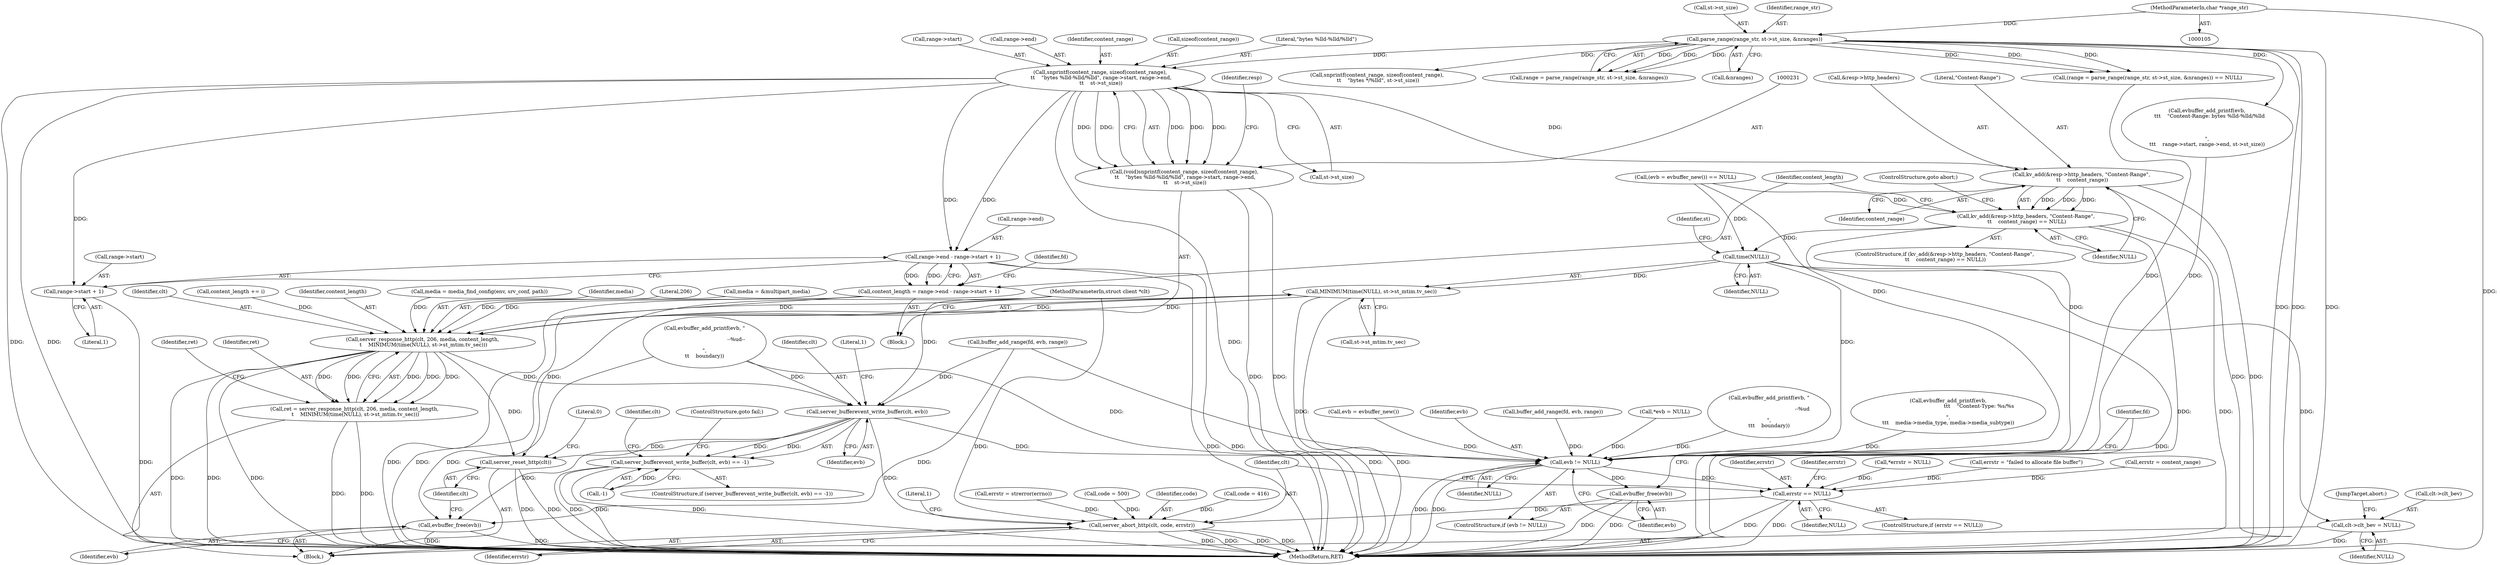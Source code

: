 digraph "1_src_142cfc82b932bc211218fbd7bdda8c7ce83f19df_1@API" {
"1000232" [label="(Call,snprintf(content_range, sizeof(content_range),\n \t\t    \"bytes %lld-%lld/%lld\", range->start, range->end,\n \t\t    st->st_size))"];
"1000172" [label="(Call,parse_range(range_str, st->st_size, &nranges))"];
"1000110" [label="(MethodParameterIn,char *range_str)"];
"1000230" [label="(Call,(void)snprintf(content_range, sizeof(content_range),\n \t\t    \"bytes %lld-%lld/%lld\", range->start, range->end,\n \t\t    st->st_size))"];
"1000248" [label="(Call,kv_add(&resp->http_headers, \"Content-Range\",\n \t\t    content_range))"];
"1000247" [label="(Call,kv_add(&resp->http_headers, \"Content-Range\",\n \t\t    content_range) == NULL)"];
"1000419" [label="(Call,time(NULL))"];
"1000418" [label="(Call,MINIMUM(time(NULL), st->st_mtim.tv_sec))"];
"1000413" [label="(Call,server_response_http(clt, 206, media, content_length,\n \t    MINIMUM(time(NULL), st->st_mtim.tv_sec)))"];
"1000411" [label="(Call,ret = server_response_http(clt, 206, media, content_length,\n \t    MINIMUM(time(NULL), st->st_mtim.tv_sec)))"];
"1000437" [label="(Call,server_bufferevent_write_buffer(clt, evb))"];
"1000436" [label="(Call,server_bufferevent_write_buffer(clt, evb) == -1)"];
"1000471" [label="(Call,evbuffer_free(evb))"];
"1000473" [label="(Call,server_reset_http(clt))"];
"1000496" [label="(Call,evb != NULL)"];
"1000499" [label="(Call,evbuffer_free(evb))"];
"1000509" [label="(Call,errstr == NULL)"];
"1000516" [label="(Call,server_abort_http(clt, code, errstr))"];
"1000489" [label="(Call,clt->clt_bev = NULL)"];
"1000259" [label="(Call,range->end - range->start + 1)"];
"1000257" [label="(Call,content_length = range->end - range->start + 1)"];
"1000263" [label="(Call,range->start + 1)"];
"1000292" [label="(Call,evbuffer_add_printf(evb, \"\r\n--%ud\r\n\",\n\t\t\t    boundary))"];
"1000509" [label="(Call,errstr == NULL)"];
"1000243" [label="(Call,st->st_size)"];
"1000445" [label="(Identifier,clt)"];
"1000258" [label="(Identifier,content_length)"];
"1000186" [label="(Call,snprintf(content_range, sizeof(content_range),\n \t\t    \"bytes */%lld\", st->st_size))"];
"1000257" [label="(Call,content_length = range->end - range->start + 1)"];
"1000232" [label="(Call,snprintf(content_range, sizeof(content_range),\n \t\t    \"bytes %lld-%lld/%lld\", range->start, range->end,\n \t\t    st->st_size))"];
"1000522" [label="(Literal,1)"];
"1000270" [label="(Call,buffer_add_range(fd, evb, range))"];
"1000498" [label="(Identifier,NULL)"];
"1000271" [label="(Identifier,fd)"];
"1000494" [label="(JumpTarget,abort:)"];
"1000441" [label="(Literal,1)"];
"1000511" [label="(Identifier,NULL)"];
"1000240" [label="(Call,range->end)"];
"1000233" [label="(Identifier,content_range)"];
"1000306" [label="(Call,evbuffer_add_printf(evb,\n\t\t\t    \"Content-Type: %s/%s\r\n\",\n\t\t\t    media->media_type, media->media_subtype))"];
"1000510" [label="(Identifier,errstr)"];
"1000170" [label="(Call,range = parse_range(range_str, st->st_size, &nranges))"];
"1000234" [label="(Call,sizeof(content_range))"];
"1000236" [label="(Literal,\"bytes %lld-%lld/%lld\")"];
"1000325" [label="(Call,evbuffer_add_printf(evb,\n \t\t\t    \"Content-Range: bytes %lld-%lld/%lld\r\n\r\n\",\n\t\t\t    range->start, range->end, st->st_size))"];
"1000512" [label="(Call,errstr = strerror(errno))"];
"1000503" [label="(Identifier,fd)"];
"1000247" [label="(Call,kv_add(&resp->http_headers, \"Content-Range\",\n \t\t    content_range) == NULL)"];
"1000495" [label="(ControlStructure,if (evb != NULL))"];
"1000401" [label="(Call,media = &multipart_media)"];
"1000473" [label="(Call,server_reset_http(clt))"];
"1000177" [label="(Call,&nranges)"];
"1000256" [label="(ControlStructure,goto abort;)"];
"1000513" [label="(Identifier,errstr)"];
"1000215" [label="(Call,(evb = evbuffer_new()) == NULL)"];
"1000496" [label="(Call,evb != NULL)"];
"1000248" [label="(Call,kv_add(&resp->http_headers, \"Content-Range\",\n \t\t    content_range))"];
"1000414" [label="(Identifier,clt)"];
"1000251" [label="(Identifier,resp)"];
"1000216" [label="(Call,evb = evbuffer_new())"];
"1000169" [label="(Call,(range = parse_range(range_str, st->st_size, &nranges)) == NULL)"];
"1000264" [label="(Call,range->start)"];
"1000375" [label="(Call,content_length += i)"];
"1000489" [label="(Call,clt->clt_bev = NULL)"];
"1000423" [label="(Identifier,st)"];
"1000263" [label="(Call,range->start + 1)"];
"1000438" [label="(Identifier,clt)"];
"1000260" [label="(Call,range->end)"];
"1000523" [label="(MethodReturn,RET)"];
"1000436" [label="(Call,server_bufferevent_write_buffer(clt, evb) == -1)"];
"1000497" [label="(Identifier,evb)"];
"1000437" [label="(Call,server_bufferevent_write_buffer(clt, evb))"];
"1000490" [label="(Call,clt->clt_bev)"];
"1000427" [label="(Identifier,ret)"];
"1000345" [label="(Call,buffer_add_range(fd, evb, range))"];
"1000249" [label="(Call,&resp->http_headers)"];
"1000517" [label="(Identifier,clt)"];
"1000111" [label="(Block,)"];
"1000110" [label="(MethodParameterIn,char *range_str)"];
"1000474" [label="(Identifier,clt)"];
"1000230" [label="(Call,(void)snprintf(content_range, sizeof(content_range),\n \t\t    \"bytes %lld-%lld/%lld\", range->start, range->end,\n \t\t    st->st_size))"];
"1000153" [label="(Call,*errstr = NULL)"];
"1000107" [label="(MethodParameterIn,struct client *clt)"];
"1000421" [label="(Call,st->st_mtim.tv_sec)"];
"1000476" [label="(Literal,0)"];
"1000253" [label="(Literal,\"Content-Range\")"];
"1000368" [label="(Call,evbuffer_add_printf(evb, \"\r\n--%ud--\r\n\",\n\t\t    boundary))"];
"1000134" [label="(Call,*evb = NULL)"];
"1000516" [label="(Call,server_abort_http(clt, code, errstr))"];
"1000174" [label="(Call,st->st_size)"];
"1000420" [label="(Identifier,NULL)"];
"1000417" [label="(Identifier,content_length)"];
"1000259" [label="(Call,range->end - range->start + 1)"];
"1000208" [label="(Call,media = media_find_config(env, srv_conf, path))"];
"1000519" [label="(Identifier,errstr)"];
"1000254" [label="(Identifier,content_range)"];
"1000439" [label="(Identifier,evb)"];
"1000139" [label="(Call,code = 500)"];
"1000413" [label="(Call,server_response_http(clt, 206, media, content_length,\n \t    MINIMUM(time(NULL), st->st_mtim.tv_sec)))"];
"1000500" [label="(Identifier,evb)"];
"1000221" [label="(Call,errstr = \"failed to allocate file buffer\")"];
"1000246" [label="(ControlStructure,if (kv_add(&resp->http_headers, \"Content-Range\",\n \t\t    content_range) == NULL))"];
"1000267" [label="(Literal,1)"];
"1000411" [label="(Call,ret = server_response_http(clt, 206, media, content_length,\n \t    MINIMUM(time(NULL), st->st_mtim.tv_sec)))"];
"1000194" [label="(Call,errstr = content_range)"];
"1000416" [label="(Identifier,media)"];
"1000518" [label="(Identifier,code)"];
"1000499" [label="(Call,evbuffer_free(evb))"];
"1000471" [label="(Call,evbuffer_free(evb))"];
"1000418" [label="(Call,MINIMUM(time(NULL), st->st_mtim.tv_sec))"];
"1000419" [label="(Call,time(NULL))"];
"1000237" [label="(Call,range->start)"];
"1000229" [label="(Block,)"];
"1000472" [label="(Identifier,evb)"];
"1000508" [label="(ControlStructure,if (errstr == NULL))"];
"1000255" [label="(Identifier,NULL)"];
"1000493" [label="(Identifier,NULL)"];
"1000412" [label="(Identifier,ret)"];
"1000440" [label="(Call,-1)"];
"1000173" [label="(Identifier,range_str)"];
"1000415" [label="(Literal,206)"];
"1000172" [label="(Call,parse_range(range_str, st->st_size, &nranges))"];
"1000442" [label="(ControlStructure,goto fail;)"];
"1000435" [label="(ControlStructure,if (server_bufferevent_write_buffer(clt, evb) == -1))"];
"1000181" [label="(Call,code = 416)"];
"1000232" -> "1000230"  [label="AST: "];
"1000232" -> "1000243"  [label="CFG: "];
"1000233" -> "1000232"  [label="AST: "];
"1000234" -> "1000232"  [label="AST: "];
"1000236" -> "1000232"  [label="AST: "];
"1000237" -> "1000232"  [label="AST: "];
"1000240" -> "1000232"  [label="AST: "];
"1000243" -> "1000232"  [label="AST: "];
"1000230" -> "1000232"  [label="CFG: "];
"1000232" -> "1000523"  [label="DDG: "];
"1000232" -> "1000523"  [label="DDG: "];
"1000232" -> "1000523"  [label="DDG: "];
"1000232" -> "1000230"  [label="DDG: "];
"1000232" -> "1000230"  [label="DDG: "];
"1000232" -> "1000230"  [label="DDG: "];
"1000232" -> "1000230"  [label="DDG: "];
"1000232" -> "1000230"  [label="DDG: "];
"1000172" -> "1000232"  [label="DDG: "];
"1000232" -> "1000248"  [label="DDG: "];
"1000232" -> "1000259"  [label="DDG: "];
"1000232" -> "1000259"  [label="DDG: "];
"1000232" -> "1000263"  [label="DDG: "];
"1000172" -> "1000170"  [label="AST: "];
"1000172" -> "1000177"  [label="CFG: "];
"1000173" -> "1000172"  [label="AST: "];
"1000174" -> "1000172"  [label="AST: "];
"1000177" -> "1000172"  [label="AST: "];
"1000170" -> "1000172"  [label="CFG: "];
"1000172" -> "1000523"  [label="DDG: "];
"1000172" -> "1000523"  [label="DDG: "];
"1000172" -> "1000523"  [label="DDG: "];
"1000172" -> "1000169"  [label="DDG: "];
"1000172" -> "1000169"  [label="DDG: "];
"1000172" -> "1000169"  [label="DDG: "];
"1000172" -> "1000170"  [label="DDG: "];
"1000172" -> "1000170"  [label="DDG: "];
"1000172" -> "1000170"  [label="DDG: "];
"1000110" -> "1000172"  [label="DDG: "];
"1000172" -> "1000186"  [label="DDG: "];
"1000172" -> "1000325"  [label="DDG: "];
"1000110" -> "1000105"  [label="AST: "];
"1000110" -> "1000523"  [label="DDG: "];
"1000230" -> "1000229"  [label="AST: "];
"1000231" -> "1000230"  [label="AST: "];
"1000251" -> "1000230"  [label="CFG: "];
"1000230" -> "1000523"  [label="DDG: "];
"1000230" -> "1000523"  [label="DDG: "];
"1000248" -> "1000247"  [label="AST: "];
"1000248" -> "1000254"  [label="CFG: "];
"1000249" -> "1000248"  [label="AST: "];
"1000253" -> "1000248"  [label="AST: "];
"1000254" -> "1000248"  [label="AST: "];
"1000255" -> "1000248"  [label="CFG: "];
"1000248" -> "1000523"  [label="DDG: "];
"1000248" -> "1000523"  [label="DDG: "];
"1000248" -> "1000247"  [label="DDG: "];
"1000248" -> "1000247"  [label="DDG: "];
"1000248" -> "1000247"  [label="DDG: "];
"1000247" -> "1000246"  [label="AST: "];
"1000247" -> "1000255"  [label="CFG: "];
"1000255" -> "1000247"  [label="AST: "];
"1000256" -> "1000247"  [label="CFG: "];
"1000258" -> "1000247"  [label="CFG: "];
"1000247" -> "1000523"  [label="DDG: "];
"1000247" -> "1000523"  [label="DDG: "];
"1000215" -> "1000247"  [label="DDG: "];
"1000247" -> "1000419"  [label="DDG: "];
"1000247" -> "1000496"  [label="DDG: "];
"1000419" -> "1000418"  [label="AST: "];
"1000419" -> "1000420"  [label="CFG: "];
"1000420" -> "1000419"  [label="AST: "];
"1000423" -> "1000419"  [label="CFG: "];
"1000419" -> "1000523"  [label="DDG: "];
"1000419" -> "1000418"  [label="DDG: "];
"1000215" -> "1000419"  [label="DDG: "];
"1000419" -> "1000489"  [label="DDG: "];
"1000419" -> "1000496"  [label="DDG: "];
"1000418" -> "1000413"  [label="AST: "];
"1000418" -> "1000421"  [label="CFG: "];
"1000421" -> "1000418"  [label="AST: "];
"1000413" -> "1000418"  [label="CFG: "];
"1000418" -> "1000523"  [label="DDG: "];
"1000418" -> "1000523"  [label="DDG: "];
"1000418" -> "1000413"  [label="DDG: "];
"1000418" -> "1000413"  [label="DDG: "];
"1000413" -> "1000411"  [label="AST: "];
"1000414" -> "1000413"  [label="AST: "];
"1000415" -> "1000413"  [label="AST: "];
"1000416" -> "1000413"  [label="AST: "];
"1000417" -> "1000413"  [label="AST: "];
"1000411" -> "1000413"  [label="CFG: "];
"1000413" -> "1000523"  [label="DDG: "];
"1000413" -> "1000523"  [label="DDG: "];
"1000413" -> "1000523"  [label="DDG: "];
"1000413" -> "1000411"  [label="DDG: "];
"1000413" -> "1000411"  [label="DDG: "];
"1000413" -> "1000411"  [label="DDG: "];
"1000413" -> "1000411"  [label="DDG: "];
"1000413" -> "1000411"  [label="DDG: "];
"1000107" -> "1000413"  [label="DDG: "];
"1000208" -> "1000413"  [label="DDG: "];
"1000401" -> "1000413"  [label="DDG: "];
"1000375" -> "1000413"  [label="DDG: "];
"1000257" -> "1000413"  [label="DDG: "];
"1000413" -> "1000437"  [label="DDG: "];
"1000413" -> "1000473"  [label="DDG: "];
"1000411" -> "1000111"  [label="AST: "];
"1000412" -> "1000411"  [label="AST: "];
"1000427" -> "1000411"  [label="CFG: "];
"1000411" -> "1000523"  [label="DDG: "];
"1000411" -> "1000523"  [label="DDG: "];
"1000437" -> "1000436"  [label="AST: "];
"1000437" -> "1000439"  [label="CFG: "];
"1000438" -> "1000437"  [label="AST: "];
"1000439" -> "1000437"  [label="AST: "];
"1000441" -> "1000437"  [label="CFG: "];
"1000437" -> "1000436"  [label="DDG: "];
"1000437" -> "1000436"  [label="DDG: "];
"1000107" -> "1000437"  [label="DDG: "];
"1000368" -> "1000437"  [label="DDG: "];
"1000270" -> "1000437"  [label="DDG: "];
"1000437" -> "1000471"  [label="DDG: "];
"1000437" -> "1000473"  [label="DDG: "];
"1000437" -> "1000496"  [label="DDG: "];
"1000437" -> "1000516"  [label="DDG: "];
"1000436" -> "1000435"  [label="AST: "];
"1000436" -> "1000440"  [label="CFG: "];
"1000440" -> "1000436"  [label="AST: "];
"1000442" -> "1000436"  [label="CFG: "];
"1000445" -> "1000436"  [label="CFG: "];
"1000436" -> "1000523"  [label="DDG: "];
"1000436" -> "1000523"  [label="DDG: "];
"1000436" -> "1000523"  [label="DDG: "];
"1000440" -> "1000436"  [label="DDG: "];
"1000471" -> "1000111"  [label="AST: "];
"1000471" -> "1000472"  [label="CFG: "];
"1000472" -> "1000471"  [label="AST: "];
"1000474" -> "1000471"  [label="CFG: "];
"1000471" -> "1000523"  [label="DDG: "];
"1000471" -> "1000523"  [label="DDG: "];
"1000368" -> "1000471"  [label="DDG: "];
"1000270" -> "1000471"  [label="DDG: "];
"1000473" -> "1000111"  [label="AST: "];
"1000473" -> "1000474"  [label="CFG: "];
"1000474" -> "1000473"  [label="AST: "];
"1000476" -> "1000473"  [label="CFG: "];
"1000473" -> "1000523"  [label="DDG: "];
"1000473" -> "1000523"  [label="DDG: "];
"1000107" -> "1000473"  [label="DDG: "];
"1000496" -> "1000495"  [label="AST: "];
"1000496" -> "1000498"  [label="CFG: "];
"1000497" -> "1000496"  [label="AST: "];
"1000498" -> "1000496"  [label="AST: "];
"1000500" -> "1000496"  [label="CFG: "];
"1000503" -> "1000496"  [label="CFG: "];
"1000496" -> "1000523"  [label="DDG: "];
"1000496" -> "1000523"  [label="DDG: "];
"1000292" -> "1000496"  [label="DDG: "];
"1000216" -> "1000496"  [label="DDG: "];
"1000306" -> "1000496"  [label="DDG: "];
"1000345" -> "1000496"  [label="DDG: "];
"1000134" -> "1000496"  [label="DDG: "];
"1000270" -> "1000496"  [label="DDG: "];
"1000325" -> "1000496"  [label="DDG: "];
"1000368" -> "1000496"  [label="DDG: "];
"1000215" -> "1000496"  [label="DDG: "];
"1000169" -> "1000496"  [label="DDG: "];
"1000496" -> "1000499"  [label="DDG: "];
"1000496" -> "1000509"  [label="DDG: "];
"1000499" -> "1000495"  [label="AST: "];
"1000499" -> "1000500"  [label="CFG: "];
"1000500" -> "1000499"  [label="AST: "];
"1000503" -> "1000499"  [label="CFG: "];
"1000499" -> "1000523"  [label="DDG: "];
"1000499" -> "1000523"  [label="DDG: "];
"1000509" -> "1000508"  [label="AST: "];
"1000509" -> "1000511"  [label="CFG: "];
"1000510" -> "1000509"  [label="AST: "];
"1000511" -> "1000509"  [label="AST: "];
"1000513" -> "1000509"  [label="CFG: "];
"1000517" -> "1000509"  [label="CFG: "];
"1000509" -> "1000523"  [label="DDG: "];
"1000509" -> "1000523"  [label="DDG: "];
"1000194" -> "1000509"  [label="DDG: "];
"1000221" -> "1000509"  [label="DDG: "];
"1000153" -> "1000509"  [label="DDG: "];
"1000509" -> "1000516"  [label="DDG: "];
"1000516" -> "1000111"  [label="AST: "];
"1000516" -> "1000519"  [label="CFG: "];
"1000517" -> "1000516"  [label="AST: "];
"1000518" -> "1000516"  [label="AST: "];
"1000519" -> "1000516"  [label="AST: "];
"1000522" -> "1000516"  [label="CFG: "];
"1000516" -> "1000523"  [label="DDG: "];
"1000516" -> "1000523"  [label="DDG: "];
"1000516" -> "1000523"  [label="DDG: "];
"1000516" -> "1000523"  [label="DDG: "];
"1000107" -> "1000516"  [label="DDG: "];
"1000181" -> "1000516"  [label="DDG: "];
"1000139" -> "1000516"  [label="DDG: "];
"1000512" -> "1000516"  [label="DDG: "];
"1000489" -> "1000111"  [label="AST: "];
"1000489" -> "1000493"  [label="CFG: "];
"1000490" -> "1000489"  [label="AST: "];
"1000493" -> "1000489"  [label="AST: "];
"1000494" -> "1000489"  [label="CFG: "];
"1000489" -> "1000523"  [label="DDG: "];
"1000259" -> "1000257"  [label="AST: "];
"1000259" -> "1000263"  [label="CFG: "];
"1000260" -> "1000259"  [label="AST: "];
"1000263" -> "1000259"  [label="AST: "];
"1000257" -> "1000259"  [label="CFG: "];
"1000259" -> "1000523"  [label="DDG: "];
"1000259" -> "1000523"  [label="DDG: "];
"1000259" -> "1000257"  [label="DDG: "];
"1000259" -> "1000257"  [label="DDG: "];
"1000257" -> "1000229"  [label="AST: "];
"1000258" -> "1000257"  [label="AST: "];
"1000271" -> "1000257"  [label="CFG: "];
"1000257" -> "1000523"  [label="DDG: "];
"1000257" -> "1000523"  [label="DDG: "];
"1000263" -> "1000267"  [label="CFG: "];
"1000264" -> "1000263"  [label="AST: "];
"1000267" -> "1000263"  [label="AST: "];
"1000263" -> "1000523"  [label="DDG: "];
}
